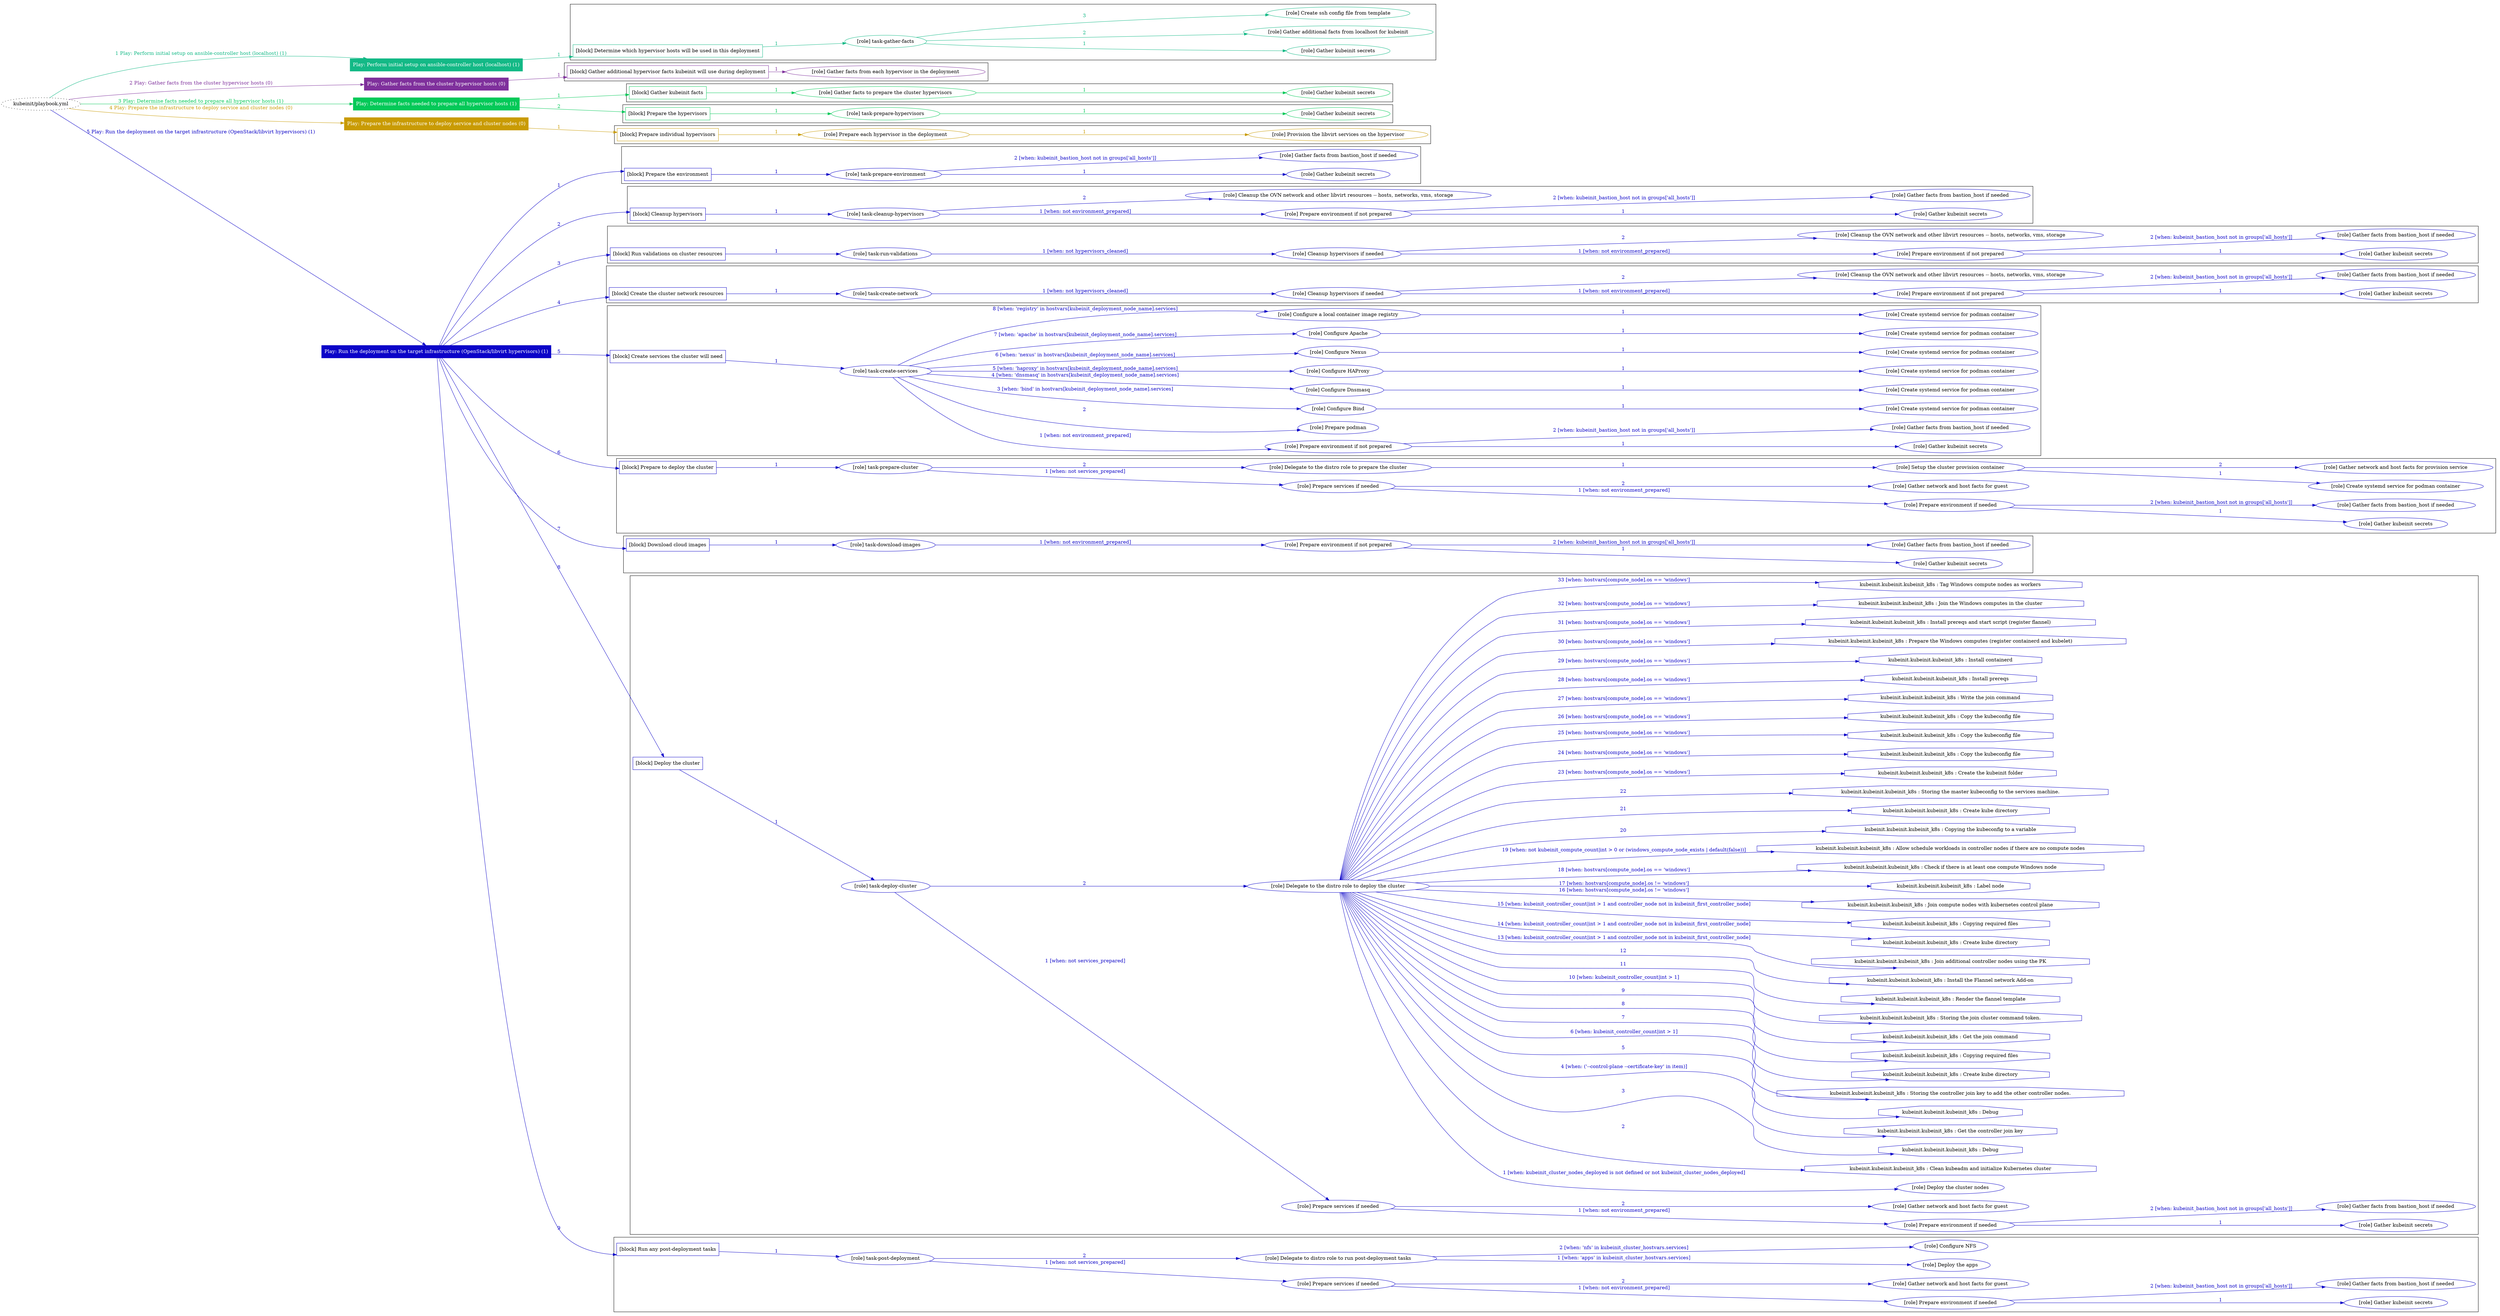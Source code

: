 digraph {
	graph [concentrate=true ordering=in rankdir=LR ratio=fill]
	edge [esep=5 sep=10]
	"kubeinit/playbook.yml" [URL="/home/runner/work/kubeinit/kubeinit/kubeinit/playbook.yml" id=playbook_17e1b5ca style=dotted]
	"kubeinit/playbook.yml" -> play_5b5556c3 [label="1 Play: Perform initial setup on ansible-controller host (localhost) (1)" color="#13b986" fontcolor="#13b986" id=edge_play_5b5556c3 labeltooltip="1 Play: Perform initial setup on ansible-controller host (localhost) (1)" tooltip="1 Play: Perform initial setup on ansible-controller host (localhost) (1)"]
	subgraph "Play: Perform initial setup on ansible-controller host (localhost) (1)" {
		play_5b5556c3 [label="Play: Perform initial setup on ansible-controller host (localhost) (1)" URL="/home/runner/work/kubeinit/kubeinit/kubeinit/playbook.yml" color="#13b986" fontcolor="#ffffff" id=play_5b5556c3 shape=box style=filled tooltip=localhost]
		play_5b5556c3 -> block_aba844e8 [label=1 color="#13b986" fontcolor="#13b986" id=edge_block_aba844e8 labeltooltip=1 tooltip=1]
		subgraph cluster_block_aba844e8 {
			block_aba844e8 [label="[block] Determine which hypervisor hosts will be used in this deployment" URL="/home/runner/work/kubeinit/kubeinit/kubeinit/playbook.yml" color="#13b986" id=block_aba844e8 labeltooltip="Determine which hypervisor hosts will be used in this deployment" shape=box tooltip="Determine which hypervisor hosts will be used in this deployment"]
			block_aba844e8 -> role_8191799c [label="1 " color="#13b986" fontcolor="#13b986" id=edge_role_8191799c labeltooltip="1 " tooltip="1 "]
			subgraph "task-gather-facts" {
				role_8191799c [label="[role] task-gather-facts" URL="/home/runner/work/kubeinit/kubeinit/kubeinit/playbook.yml" color="#13b986" id=role_8191799c tooltip="task-gather-facts"]
				role_8191799c -> role_3df6318b [label="1 " color="#13b986" fontcolor="#13b986" id=edge_role_3df6318b labeltooltip="1 " tooltip="1 "]
				subgraph "Gather kubeinit secrets" {
					role_3df6318b [label="[role] Gather kubeinit secrets" URL="/home/runner/.ansible/collections/ansible_collections/kubeinit/kubeinit/roles/kubeinit_prepare/tasks/build_hypervisors_group.yml" color="#13b986" id=role_3df6318b tooltip="Gather kubeinit secrets"]
				}
				role_8191799c -> role_9f62b2bb [label="2 " color="#13b986" fontcolor="#13b986" id=edge_role_9f62b2bb labeltooltip="2 " tooltip="2 "]
				subgraph "Gather additional facts from localhost for kubeinit" {
					role_9f62b2bb [label="[role] Gather additional facts from localhost for kubeinit" URL="/home/runner/.ansible/collections/ansible_collections/kubeinit/kubeinit/roles/kubeinit_prepare/tasks/build_hypervisors_group.yml" color="#13b986" id=role_9f62b2bb tooltip="Gather additional facts from localhost for kubeinit"]
				}
				role_8191799c -> role_d05ba286 [label="3 " color="#13b986" fontcolor="#13b986" id=edge_role_d05ba286 labeltooltip="3 " tooltip="3 "]
				subgraph "Create ssh config file from template" {
					role_d05ba286 [label="[role] Create ssh config file from template" URL="/home/runner/.ansible/collections/ansible_collections/kubeinit/kubeinit/roles/kubeinit_prepare/tasks/build_hypervisors_group.yml" color="#13b986" id=role_d05ba286 tooltip="Create ssh config file from template"]
				}
			}
		}
	}
	"kubeinit/playbook.yml" -> play_e723477d [label="2 Play: Gather facts from the cluster hypervisor hosts (0)" color="#7f309c" fontcolor="#7f309c" id=edge_play_e723477d labeltooltip="2 Play: Gather facts from the cluster hypervisor hosts (0)" tooltip="2 Play: Gather facts from the cluster hypervisor hosts (0)"]
	subgraph "Play: Gather facts from the cluster hypervisor hosts (0)" {
		play_e723477d [label="Play: Gather facts from the cluster hypervisor hosts (0)" URL="/home/runner/work/kubeinit/kubeinit/kubeinit/playbook.yml" color="#7f309c" fontcolor="#ffffff" id=play_e723477d shape=box style=filled tooltip="Play: Gather facts from the cluster hypervisor hosts (0)"]
		play_e723477d -> block_8040150f [label=1 color="#7f309c" fontcolor="#7f309c" id=edge_block_8040150f labeltooltip=1 tooltip=1]
		subgraph cluster_block_8040150f {
			block_8040150f [label="[block] Gather additional hypervisor facts kubeinit will use during deployment" URL="/home/runner/work/kubeinit/kubeinit/kubeinit/playbook.yml" color="#7f309c" id=block_8040150f labeltooltip="Gather additional hypervisor facts kubeinit will use during deployment" shape=box tooltip="Gather additional hypervisor facts kubeinit will use during deployment"]
			block_8040150f -> role_9c1e4455 [label="1 " color="#7f309c" fontcolor="#7f309c" id=edge_role_9c1e4455 labeltooltip="1 " tooltip="1 "]
			subgraph "Gather facts from each hypervisor in the deployment" {
				role_9c1e4455 [label="[role] Gather facts from each hypervisor in the deployment" URL="/home/runner/work/kubeinit/kubeinit/kubeinit/playbook.yml" color="#7f309c" id=role_9c1e4455 tooltip="Gather facts from each hypervisor in the deployment"]
			}
		}
	}
	"kubeinit/playbook.yml" -> play_b1c5557f [label="3 Play: Determine facts needed to prepare all hypervisor hosts (1)" color="#03c958" fontcolor="#03c958" id=edge_play_b1c5557f labeltooltip="3 Play: Determine facts needed to prepare all hypervisor hosts (1)" tooltip="3 Play: Determine facts needed to prepare all hypervisor hosts (1)"]
	subgraph "Play: Determine facts needed to prepare all hypervisor hosts (1)" {
		play_b1c5557f [label="Play: Determine facts needed to prepare all hypervisor hosts (1)" URL="/home/runner/work/kubeinit/kubeinit/kubeinit/playbook.yml" color="#03c958" fontcolor="#ffffff" id=play_b1c5557f shape=box style=filled tooltip=localhost]
		play_b1c5557f -> block_60ab97a3 [label=1 color="#03c958" fontcolor="#03c958" id=edge_block_60ab97a3 labeltooltip=1 tooltip=1]
		subgraph cluster_block_60ab97a3 {
			block_60ab97a3 [label="[block] Gather kubeinit facts" URL="/home/runner/work/kubeinit/kubeinit/kubeinit/playbook.yml" color="#03c958" id=block_60ab97a3 labeltooltip="Gather kubeinit facts" shape=box tooltip="Gather kubeinit facts"]
			block_60ab97a3 -> role_b233a942 [label="1 " color="#03c958" fontcolor="#03c958" id=edge_role_b233a942 labeltooltip="1 " tooltip="1 "]
			subgraph "Gather facts to prepare the cluster hypervisors" {
				role_b233a942 [label="[role] Gather facts to prepare the cluster hypervisors" URL="/home/runner/work/kubeinit/kubeinit/kubeinit/playbook.yml" color="#03c958" id=role_b233a942 tooltip="Gather facts to prepare the cluster hypervisors"]
				role_b233a942 -> role_7f2c60b4 [label="1 " color="#03c958" fontcolor="#03c958" id=edge_role_7f2c60b4 labeltooltip="1 " tooltip="1 "]
				subgraph "Gather kubeinit secrets" {
					role_7f2c60b4 [label="[role] Gather kubeinit secrets" URL="/home/runner/.ansible/collections/ansible_collections/kubeinit/kubeinit/roles/kubeinit_prepare/tasks/gather_kubeinit_facts.yml" color="#03c958" id=role_7f2c60b4 tooltip="Gather kubeinit secrets"]
				}
			}
		}
		play_b1c5557f -> block_4d58f732 [label=2 color="#03c958" fontcolor="#03c958" id=edge_block_4d58f732 labeltooltip=2 tooltip=2]
		subgraph cluster_block_4d58f732 {
			block_4d58f732 [label="[block] Prepare the hypervisors" URL="/home/runner/work/kubeinit/kubeinit/kubeinit/playbook.yml" color="#03c958" id=block_4d58f732 labeltooltip="Prepare the hypervisors" shape=box tooltip="Prepare the hypervisors"]
			block_4d58f732 -> role_a57568af [label="1 " color="#03c958" fontcolor="#03c958" id=edge_role_a57568af labeltooltip="1 " tooltip="1 "]
			subgraph "task-prepare-hypervisors" {
				role_a57568af [label="[role] task-prepare-hypervisors" URL="/home/runner/work/kubeinit/kubeinit/kubeinit/playbook.yml" color="#03c958" id=role_a57568af tooltip="task-prepare-hypervisors"]
				role_a57568af -> role_5305279b [label="1 " color="#03c958" fontcolor="#03c958" id=edge_role_5305279b labeltooltip="1 " tooltip="1 "]
				subgraph "Gather kubeinit secrets" {
					role_5305279b [label="[role] Gather kubeinit secrets" URL="/home/runner/.ansible/collections/ansible_collections/kubeinit/kubeinit/roles/kubeinit_prepare/tasks/gather_kubeinit_facts.yml" color="#03c958" id=role_5305279b tooltip="Gather kubeinit secrets"]
				}
			}
		}
	}
	"kubeinit/playbook.yml" -> play_8f266aa2 [label="4 Play: Prepare the infrastructure to deploy service and cluster nodes (0)" color="#c99b03" fontcolor="#c99b03" id=edge_play_8f266aa2 labeltooltip="4 Play: Prepare the infrastructure to deploy service and cluster nodes (0)" tooltip="4 Play: Prepare the infrastructure to deploy service and cluster nodes (0)"]
	subgraph "Play: Prepare the infrastructure to deploy service and cluster nodes (0)" {
		play_8f266aa2 [label="Play: Prepare the infrastructure to deploy service and cluster nodes (0)" URL="/home/runner/work/kubeinit/kubeinit/kubeinit/playbook.yml" color="#c99b03" fontcolor="#ffffff" id=play_8f266aa2 shape=box style=filled tooltip="Play: Prepare the infrastructure to deploy service and cluster nodes (0)"]
		play_8f266aa2 -> block_f88f0db3 [label=1 color="#c99b03" fontcolor="#c99b03" id=edge_block_f88f0db3 labeltooltip=1 tooltip=1]
		subgraph cluster_block_f88f0db3 {
			block_f88f0db3 [label="[block] Prepare individual hypervisors" URL="/home/runner/work/kubeinit/kubeinit/kubeinit/playbook.yml" color="#c99b03" id=block_f88f0db3 labeltooltip="Prepare individual hypervisors" shape=box tooltip="Prepare individual hypervisors"]
			block_f88f0db3 -> role_43b67f89 [label="1 " color="#c99b03" fontcolor="#c99b03" id=edge_role_43b67f89 labeltooltip="1 " tooltip="1 "]
			subgraph "Prepare each hypervisor in the deployment" {
				role_43b67f89 [label="[role] Prepare each hypervisor in the deployment" URL="/home/runner/work/kubeinit/kubeinit/kubeinit/playbook.yml" color="#c99b03" id=role_43b67f89 tooltip="Prepare each hypervisor in the deployment"]
				role_43b67f89 -> role_923a4e01 [label="1 " color="#c99b03" fontcolor="#c99b03" id=edge_role_923a4e01 labeltooltip="1 " tooltip="1 "]
				subgraph "Provision the libvirt services on the hypervisor" {
					role_923a4e01 [label="[role] Provision the libvirt services on the hypervisor" URL="/home/runner/.ansible/collections/ansible_collections/kubeinit/kubeinit/roles/kubeinit_prepare/tasks/prepare_hypervisor.yml" color="#c99b03" id=role_923a4e01 tooltip="Provision the libvirt services on the hypervisor"]
				}
			}
		}
	}
	"kubeinit/playbook.yml" -> play_e66ce39e [label="5 Play: Run the deployment on the target infrastructure (OpenStack/libvirt hypervisors) (1)" color="#0c04c8" fontcolor="#0c04c8" id=edge_play_e66ce39e labeltooltip="5 Play: Run the deployment on the target infrastructure (OpenStack/libvirt hypervisors) (1)" tooltip="5 Play: Run the deployment on the target infrastructure (OpenStack/libvirt hypervisors) (1)"]
	subgraph "Play: Run the deployment on the target infrastructure (OpenStack/libvirt hypervisors) (1)" {
		play_e66ce39e [label="Play: Run the deployment on the target infrastructure (OpenStack/libvirt hypervisors) (1)" URL="/home/runner/work/kubeinit/kubeinit/kubeinit/playbook.yml" color="#0c04c8" fontcolor="#ffffff" id=play_e66ce39e shape=box style=filled tooltip=localhost]
		play_e66ce39e -> block_486d6a2d [label=1 color="#0c04c8" fontcolor="#0c04c8" id=edge_block_486d6a2d labeltooltip=1 tooltip=1]
		subgraph cluster_block_486d6a2d {
			block_486d6a2d [label="[block] Prepare the environment" URL="/home/runner/work/kubeinit/kubeinit/kubeinit/playbook.yml" color="#0c04c8" id=block_486d6a2d labeltooltip="Prepare the environment" shape=box tooltip="Prepare the environment"]
			block_486d6a2d -> role_495d6f88 [label="1 " color="#0c04c8" fontcolor="#0c04c8" id=edge_role_495d6f88 labeltooltip="1 " tooltip="1 "]
			subgraph "task-prepare-environment" {
				role_495d6f88 [label="[role] task-prepare-environment" URL="/home/runner/work/kubeinit/kubeinit/kubeinit/playbook.yml" color="#0c04c8" id=role_495d6f88 tooltip="task-prepare-environment"]
				role_495d6f88 -> role_e78ea7ef [label="1 " color="#0c04c8" fontcolor="#0c04c8" id=edge_role_e78ea7ef labeltooltip="1 " tooltip="1 "]
				subgraph "Gather kubeinit secrets" {
					role_e78ea7ef [label="[role] Gather kubeinit secrets" URL="/home/runner/.ansible/collections/ansible_collections/kubeinit/kubeinit/roles/kubeinit_prepare/tasks/gather_kubeinit_facts.yml" color="#0c04c8" id=role_e78ea7ef tooltip="Gather kubeinit secrets"]
				}
				role_495d6f88 -> role_80bb74c2 [label="2 [when: kubeinit_bastion_host not in groups['all_hosts']]" color="#0c04c8" fontcolor="#0c04c8" id=edge_role_80bb74c2 labeltooltip="2 [when: kubeinit_bastion_host not in groups['all_hosts']]" tooltip="2 [when: kubeinit_bastion_host not in groups['all_hosts']]"]
				subgraph "Gather facts from bastion_host if needed" {
					role_80bb74c2 [label="[role] Gather facts from bastion_host if needed" URL="/home/runner/.ansible/collections/ansible_collections/kubeinit/kubeinit/roles/kubeinit_prepare/tasks/main.yml" color="#0c04c8" id=role_80bb74c2 tooltip="Gather facts from bastion_host if needed"]
				}
			}
		}
		play_e66ce39e -> block_3d0f78ed [label=2 color="#0c04c8" fontcolor="#0c04c8" id=edge_block_3d0f78ed labeltooltip=2 tooltip=2]
		subgraph cluster_block_3d0f78ed {
			block_3d0f78ed [label="[block] Cleanup hypervisors" URL="/home/runner/work/kubeinit/kubeinit/kubeinit/playbook.yml" color="#0c04c8" id=block_3d0f78ed labeltooltip="Cleanup hypervisors" shape=box tooltip="Cleanup hypervisors"]
			block_3d0f78ed -> role_d106656d [label="1 " color="#0c04c8" fontcolor="#0c04c8" id=edge_role_d106656d labeltooltip="1 " tooltip="1 "]
			subgraph "task-cleanup-hypervisors" {
				role_d106656d [label="[role] task-cleanup-hypervisors" URL="/home/runner/work/kubeinit/kubeinit/kubeinit/playbook.yml" color="#0c04c8" id=role_d106656d tooltip="task-cleanup-hypervisors"]
				role_d106656d -> role_78a55ddb [label="1 [when: not environment_prepared]" color="#0c04c8" fontcolor="#0c04c8" id=edge_role_78a55ddb labeltooltip="1 [when: not environment_prepared]" tooltip="1 [when: not environment_prepared]"]
				subgraph "Prepare environment if not prepared" {
					role_78a55ddb [label="[role] Prepare environment if not prepared" URL="/home/runner/.ansible/collections/ansible_collections/kubeinit/kubeinit/roles/kubeinit_libvirt/tasks/cleanup_hypervisors.yml" color="#0c04c8" id=role_78a55ddb tooltip="Prepare environment if not prepared"]
					role_78a55ddb -> role_73dff791 [label="1 " color="#0c04c8" fontcolor="#0c04c8" id=edge_role_73dff791 labeltooltip="1 " tooltip="1 "]
					subgraph "Gather kubeinit secrets" {
						role_73dff791 [label="[role] Gather kubeinit secrets" URL="/home/runner/.ansible/collections/ansible_collections/kubeinit/kubeinit/roles/kubeinit_prepare/tasks/gather_kubeinit_facts.yml" color="#0c04c8" id=role_73dff791 tooltip="Gather kubeinit secrets"]
					}
					role_78a55ddb -> role_6eba22b3 [label="2 [when: kubeinit_bastion_host not in groups['all_hosts']]" color="#0c04c8" fontcolor="#0c04c8" id=edge_role_6eba22b3 labeltooltip="2 [when: kubeinit_bastion_host not in groups['all_hosts']]" tooltip="2 [when: kubeinit_bastion_host not in groups['all_hosts']]"]
					subgraph "Gather facts from bastion_host if needed" {
						role_6eba22b3 [label="[role] Gather facts from bastion_host if needed" URL="/home/runner/.ansible/collections/ansible_collections/kubeinit/kubeinit/roles/kubeinit_prepare/tasks/main.yml" color="#0c04c8" id=role_6eba22b3 tooltip="Gather facts from bastion_host if needed"]
					}
				}
				role_d106656d -> role_51033fd9 [label="2 " color="#0c04c8" fontcolor="#0c04c8" id=edge_role_51033fd9 labeltooltip="2 " tooltip="2 "]
				subgraph "Cleanup the OVN network and other libvirt resources -- hosts, networks, vms, storage" {
					role_51033fd9 [label="[role] Cleanup the OVN network and other libvirt resources -- hosts, networks, vms, storage" URL="/home/runner/.ansible/collections/ansible_collections/kubeinit/kubeinit/roles/kubeinit_libvirt/tasks/cleanup_hypervisors.yml" color="#0c04c8" id=role_51033fd9 tooltip="Cleanup the OVN network and other libvirt resources -- hosts, networks, vms, storage"]
				}
			}
		}
		play_e66ce39e -> block_788e0d8f [label=3 color="#0c04c8" fontcolor="#0c04c8" id=edge_block_788e0d8f labeltooltip=3 tooltip=3]
		subgraph cluster_block_788e0d8f {
			block_788e0d8f [label="[block] Run validations on cluster resources" URL="/home/runner/work/kubeinit/kubeinit/kubeinit/playbook.yml" color="#0c04c8" id=block_788e0d8f labeltooltip="Run validations on cluster resources" shape=box tooltip="Run validations on cluster resources"]
			block_788e0d8f -> role_04d8b4e4 [label="1 " color="#0c04c8" fontcolor="#0c04c8" id=edge_role_04d8b4e4 labeltooltip="1 " tooltip="1 "]
			subgraph "task-run-validations" {
				role_04d8b4e4 [label="[role] task-run-validations" URL="/home/runner/work/kubeinit/kubeinit/kubeinit/playbook.yml" color="#0c04c8" id=role_04d8b4e4 tooltip="task-run-validations"]
				role_04d8b4e4 -> role_5b2e6d43 [label="1 [when: not hypervisors_cleaned]" color="#0c04c8" fontcolor="#0c04c8" id=edge_role_5b2e6d43 labeltooltip="1 [when: not hypervisors_cleaned]" tooltip="1 [when: not hypervisors_cleaned]"]
				subgraph "Cleanup hypervisors if needed" {
					role_5b2e6d43 [label="[role] Cleanup hypervisors if needed" URL="/home/runner/.ansible/collections/ansible_collections/kubeinit/kubeinit/roles/kubeinit_validations/tasks/main.yml" color="#0c04c8" id=role_5b2e6d43 tooltip="Cleanup hypervisors if needed"]
					role_5b2e6d43 -> role_8ab3c37c [label="1 [when: not environment_prepared]" color="#0c04c8" fontcolor="#0c04c8" id=edge_role_8ab3c37c labeltooltip="1 [when: not environment_prepared]" tooltip="1 [when: not environment_prepared]"]
					subgraph "Prepare environment if not prepared" {
						role_8ab3c37c [label="[role] Prepare environment if not prepared" URL="/home/runner/.ansible/collections/ansible_collections/kubeinit/kubeinit/roles/kubeinit_libvirt/tasks/cleanup_hypervisors.yml" color="#0c04c8" id=role_8ab3c37c tooltip="Prepare environment if not prepared"]
						role_8ab3c37c -> role_0aa556c4 [label="1 " color="#0c04c8" fontcolor="#0c04c8" id=edge_role_0aa556c4 labeltooltip="1 " tooltip="1 "]
						subgraph "Gather kubeinit secrets" {
							role_0aa556c4 [label="[role] Gather kubeinit secrets" URL="/home/runner/.ansible/collections/ansible_collections/kubeinit/kubeinit/roles/kubeinit_prepare/tasks/gather_kubeinit_facts.yml" color="#0c04c8" id=role_0aa556c4 tooltip="Gather kubeinit secrets"]
						}
						role_8ab3c37c -> role_5dc435ff [label="2 [when: kubeinit_bastion_host not in groups['all_hosts']]" color="#0c04c8" fontcolor="#0c04c8" id=edge_role_5dc435ff labeltooltip="2 [when: kubeinit_bastion_host not in groups['all_hosts']]" tooltip="2 [when: kubeinit_bastion_host not in groups['all_hosts']]"]
						subgraph "Gather facts from bastion_host if needed" {
							role_5dc435ff [label="[role] Gather facts from bastion_host if needed" URL="/home/runner/.ansible/collections/ansible_collections/kubeinit/kubeinit/roles/kubeinit_prepare/tasks/main.yml" color="#0c04c8" id=role_5dc435ff tooltip="Gather facts from bastion_host if needed"]
						}
					}
					role_5b2e6d43 -> role_157afa10 [label="2 " color="#0c04c8" fontcolor="#0c04c8" id=edge_role_157afa10 labeltooltip="2 " tooltip="2 "]
					subgraph "Cleanup the OVN network and other libvirt resources -- hosts, networks, vms, storage" {
						role_157afa10 [label="[role] Cleanup the OVN network and other libvirt resources -- hosts, networks, vms, storage" URL="/home/runner/.ansible/collections/ansible_collections/kubeinit/kubeinit/roles/kubeinit_libvirt/tasks/cleanup_hypervisors.yml" color="#0c04c8" id=role_157afa10 tooltip="Cleanup the OVN network and other libvirt resources -- hosts, networks, vms, storage"]
					}
				}
			}
		}
		play_e66ce39e -> block_ba296736 [label=4 color="#0c04c8" fontcolor="#0c04c8" id=edge_block_ba296736 labeltooltip=4 tooltip=4]
		subgraph cluster_block_ba296736 {
			block_ba296736 [label="[block] Create the cluster network resources" URL="/home/runner/work/kubeinit/kubeinit/kubeinit/playbook.yml" color="#0c04c8" id=block_ba296736 labeltooltip="Create the cluster network resources" shape=box tooltip="Create the cluster network resources"]
			block_ba296736 -> role_1a669d42 [label="1 " color="#0c04c8" fontcolor="#0c04c8" id=edge_role_1a669d42 labeltooltip="1 " tooltip="1 "]
			subgraph "task-create-network" {
				role_1a669d42 [label="[role] task-create-network" URL="/home/runner/work/kubeinit/kubeinit/kubeinit/playbook.yml" color="#0c04c8" id=role_1a669d42 tooltip="task-create-network"]
				role_1a669d42 -> role_43c13489 [label="1 [when: not hypervisors_cleaned]" color="#0c04c8" fontcolor="#0c04c8" id=edge_role_43c13489 labeltooltip="1 [when: not hypervisors_cleaned]" tooltip="1 [when: not hypervisors_cleaned]"]
				subgraph "Cleanup hypervisors if needed" {
					role_43c13489 [label="[role] Cleanup hypervisors if needed" URL="/home/runner/.ansible/collections/ansible_collections/kubeinit/kubeinit/roles/kubeinit_libvirt/tasks/create_network.yml" color="#0c04c8" id=role_43c13489 tooltip="Cleanup hypervisors if needed"]
					role_43c13489 -> role_9df29cd1 [label="1 [when: not environment_prepared]" color="#0c04c8" fontcolor="#0c04c8" id=edge_role_9df29cd1 labeltooltip="1 [when: not environment_prepared]" tooltip="1 [when: not environment_prepared]"]
					subgraph "Prepare environment if not prepared" {
						role_9df29cd1 [label="[role] Prepare environment if not prepared" URL="/home/runner/.ansible/collections/ansible_collections/kubeinit/kubeinit/roles/kubeinit_libvirt/tasks/cleanup_hypervisors.yml" color="#0c04c8" id=role_9df29cd1 tooltip="Prepare environment if not prepared"]
						role_9df29cd1 -> role_fefc4651 [label="1 " color="#0c04c8" fontcolor="#0c04c8" id=edge_role_fefc4651 labeltooltip="1 " tooltip="1 "]
						subgraph "Gather kubeinit secrets" {
							role_fefc4651 [label="[role] Gather kubeinit secrets" URL="/home/runner/.ansible/collections/ansible_collections/kubeinit/kubeinit/roles/kubeinit_prepare/tasks/gather_kubeinit_facts.yml" color="#0c04c8" id=role_fefc4651 tooltip="Gather kubeinit secrets"]
						}
						role_9df29cd1 -> role_b7f09d55 [label="2 [when: kubeinit_bastion_host not in groups['all_hosts']]" color="#0c04c8" fontcolor="#0c04c8" id=edge_role_b7f09d55 labeltooltip="2 [when: kubeinit_bastion_host not in groups['all_hosts']]" tooltip="2 [when: kubeinit_bastion_host not in groups['all_hosts']]"]
						subgraph "Gather facts from bastion_host if needed" {
							role_b7f09d55 [label="[role] Gather facts from bastion_host if needed" URL="/home/runner/.ansible/collections/ansible_collections/kubeinit/kubeinit/roles/kubeinit_prepare/tasks/main.yml" color="#0c04c8" id=role_b7f09d55 tooltip="Gather facts from bastion_host if needed"]
						}
					}
					role_43c13489 -> role_62c00d76 [label="2 " color="#0c04c8" fontcolor="#0c04c8" id=edge_role_62c00d76 labeltooltip="2 " tooltip="2 "]
					subgraph "Cleanup the OVN network and other libvirt resources -- hosts, networks, vms, storage" {
						role_62c00d76 [label="[role] Cleanup the OVN network and other libvirt resources -- hosts, networks, vms, storage" URL="/home/runner/.ansible/collections/ansible_collections/kubeinit/kubeinit/roles/kubeinit_libvirt/tasks/cleanup_hypervisors.yml" color="#0c04c8" id=role_62c00d76 tooltip="Cleanup the OVN network and other libvirt resources -- hosts, networks, vms, storage"]
					}
				}
			}
		}
		play_e66ce39e -> block_1bfe3f86 [label=5 color="#0c04c8" fontcolor="#0c04c8" id=edge_block_1bfe3f86 labeltooltip=5 tooltip=5]
		subgraph cluster_block_1bfe3f86 {
			block_1bfe3f86 [label="[block] Create services the cluster will need" URL="/home/runner/work/kubeinit/kubeinit/kubeinit/playbook.yml" color="#0c04c8" id=block_1bfe3f86 labeltooltip="Create services the cluster will need" shape=box tooltip="Create services the cluster will need"]
			block_1bfe3f86 -> role_e635a3d3 [label="1 " color="#0c04c8" fontcolor="#0c04c8" id=edge_role_e635a3d3 labeltooltip="1 " tooltip="1 "]
			subgraph "task-create-services" {
				role_e635a3d3 [label="[role] task-create-services" URL="/home/runner/work/kubeinit/kubeinit/kubeinit/playbook.yml" color="#0c04c8" id=role_e635a3d3 tooltip="task-create-services"]
				role_e635a3d3 -> role_ebb580dc [label="1 [when: not environment_prepared]" color="#0c04c8" fontcolor="#0c04c8" id=edge_role_ebb580dc labeltooltip="1 [when: not environment_prepared]" tooltip="1 [when: not environment_prepared]"]
				subgraph "Prepare environment if not prepared" {
					role_ebb580dc [label="[role] Prepare environment if not prepared" URL="/home/runner/.ansible/collections/ansible_collections/kubeinit/kubeinit/roles/kubeinit_services/tasks/main.yml" color="#0c04c8" id=role_ebb580dc tooltip="Prepare environment if not prepared"]
					role_ebb580dc -> role_11192105 [label="1 " color="#0c04c8" fontcolor="#0c04c8" id=edge_role_11192105 labeltooltip="1 " tooltip="1 "]
					subgraph "Gather kubeinit secrets" {
						role_11192105 [label="[role] Gather kubeinit secrets" URL="/home/runner/.ansible/collections/ansible_collections/kubeinit/kubeinit/roles/kubeinit_prepare/tasks/gather_kubeinit_facts.yml" color="#0c04c8" id=role_11192105 tooltip="Gather kubeinit secrets"]
					}
					role_ebb580dc -> role_0a5b745d [label="2 [when: kubeinit_bastion_host not in groups['all_hosts']]" color="#0c04c8" fontcolor="#0c04c8" id=edge_role_0a5b745d labeltooltip="2 [when: kubeinit_bastion_host not in groups['all_hosts']]" tooltip="2 [when: kubeinit_bastion_host not in groups['all_hosts']]"]
					subgraph "Gather facts from bastion_host if needed" {
						role_0a5b745d [label="[role] Gather facts from bastion_host if needed" URL="/home/runner/.ansible/collections/ansible_collections/kubeinit/kubeinit/roles/kubeinit_prepare/tasks/main.yml" color="#0c04c8" id=role_0a5b745d tooltip="Gather facts from bastion_host if needed"]
					}
				}
				role_e635a3d3 -> role_5cea40d6 [label="2 " color="#0c04c8" fontcolor="#0c04c8" id=edge_role_5cea40d6 labeltooltip="2 " tooltip="2 "]
				subgraph "Prepare podman" {
					role_5cea40d6 [label="[role] Prepare podman" URL="/home/runner/.ansible/collections/ansible_collections/kubeinit/kubeinit/roles/kubeinit_services/tasks/00_create_service_pod.yml" color="#0c04c8" id=role_5cea40d6 tooltip="Prepare podman"]
				}
				role_e635a3d3 -> role_400a0425 [label="3 [when: 'bind' in hostvars[kubeinit_deployment_node_name].services]" color="#0c04c8" fontcolor="#0c04c8" id=edge_role_400a0425 labeltooltip="3 [when: 'bind' in hostvars[kubeinit_deployment_node_name].services]" tooltip="3 [when: 'bind' in hostvars[kubeinit_deployment_node_name].services]"]
				subgraph "Configure Bind" {
					role_400a0425 [label="[role] Configure Bind" URL="/home/runner/.ansible/collections/ansible_collections/kubeinit/kubeinit/roles/kubeinit_services/tasks/start_services_containers.yml" color="#0c04c8" id=role_400a0425 tooltip="Configure Bind"]
					role_400a0425 -> role_797f0c18 [label="1 " color="#0c04c8" fontcolor="#0c04c8" id=edge_role_797f0c18 labeltooltip="1 " tooltip="1 "]
					subgraph "Create systemd service for podman container" {
						role_797f0c18 [label="[role] Create systemd service for podman container" URL="/home/runner/.ansible/collections/ansible_collections/kubeinit/kubeinit/roles/kubeinit_bind/tasks/main.yml" color="#0c04c8" id=role_797f0c18 tooltip="Create systemd service for podman container"]
					}
				}
				role_e635a3d3 -> role_42c6b2ef [label="4 [when: 'dnsmasq' in hostvars[kubeinit_deployment_node_name].services]" color="#0c04c8" fontcolor="#0c04c8" id=edge_role_42c6b2ef labeltooltip="4 [when: 'dnsmasq' in hostvars[kubeinit_deployment_node_name].services]" tooltip="4 [when: 'dnsmasq' in hostvars[kubeinit_deployment_node_name].services]"]
				subgraph "Configure Dnsmasq" {
					role_42c6b2ef [label="[role] Configure Dnsmasq" URL="/home/runner/.ansible/collections/ansible_collections/kubeinit/kubeinit/roles/kubeinit_services/tasks/start_services_containers.yml" color="#0c04c8" id=role_42c6b2ef tooltip="Configure Dnsmasq"]
					role_42c6b2ef -> role_740f6268 [label="1 " color="#0c04c8" fontcolor="#0c04c8" id=edge_role_740f6268 labeltooltip="1 " tooltip="1 "]
					subgraph "Create systemd service for podman container" {
						role_740f6268 [label="[role] Create systemd service for podman container" URL="/home/runner/.ansible/collections/ansible_collections/kubeinit/kubeinit/roles/kubeinit_dnsmasq/tasks/main.yml" color="#0c04c8" id=role_740f6268 tooltip="Create systemd service for podman container"]
					}
				}
				role_e635a3d3 -> role_b27be3f1 [label="5 [when: 'haproxy' in hostvars[kubeinit_deployment_node_name].services]" color="#0c04c8" fontcolor="#0c04c8" id=edge_role_b27be3f1 labeltooltip="5 [when: 'haproxy' in hostvars[kubeinit_deployment_node_name].services]" tooltip="5 [when: 'haproxy' in hostvars[kubeinit_deployment_node_name].services]"]
				subgraph "Configure HAProxy" {
					role_b27be3f1 [label="[role] Configure HAProxy" URL="/home/runner/.ansible/collections/ansible_collections/kubeinit/kubeinit/roles/kubeinit_services/tasks/start_services_containers.yml" color="#0c04c8" id=role_b27be3f1 tooltip="Configure HAProxy"]
					role_b27be3f1 -> role_bab1cb5d [label="1 " color="#0c04c8" fontcolor="#0c04c8" id=edge_role_bab1cb5d labeltooltip="1 " tooltip="1 "]
					subgraph "Create systemd service for podman container" {
						role_bab1cb5d [label="[role] Create systemd service for podman container" URL="/home/runner/.ansible/collections/ansible_collections/kubeinit/kubeinit/roles/kubeinit_haproxy/tasks/main.yml" color="#0c04c8" id=role_bab1cb5d tooltip="Create systemd service for podman container"]
					}
				}
				role_e635a3d3 -> role_5e40f75a [label="6 [when: 'nexus' in hostvars[kubeinit_deployment_node_name].services]" color="#0c04c8" fontcolor="#0c04c8" id=edge_role_5e40f75a labeltooltip="6 [when: 'nexus' in hostvars[kubeinit_deployment_node_name].services]" tooltip="6 [when: 'nexus' in hostvars[kubeinit_deployment_node_name].services]"]
				subgraph "Configure Nexus" {
					role_5e40f75a [label="[role] Configure Nexus" URL="/home/runner/.ansible/collections/ansible_collections/kubeinit/kubeinit/roles/kubeinit_services/tasks/start_services_containers.yml" color="#0c04c8" id=role_5e40f75a tooltip="Configure Nexus"]
					role_5e40f75a -> role_33a7d38c [label="1 " color="#0c04c8" fontcolor="#0c04c8" id=edge_role_33a7d38c labeltooltip="1 " tooltip="1 "]
					subgraph "Create systemd service for podman container" {
						role_33a7d38c [label="[role] Create systemd service for podman container" URL="/home/runner/.ansible/collections/ansible_collections/kubeinit/kubeinit/roles/kubeinit_nexus/tasks/main.yml" color="#0c04c8" id=role_33a7d38c tooltip="Create systemd service for podman container"]
					}
				}
				role_e635a3d3 -> role_a37e4836 [label="7 [when: 'apache' in hostvars[kubeinit_deployment_node_name].services]" color="#0c04c8" fontcolor="#0c04c8" id=edge_role_a37e4836 labeltooltip="7 [when: 'apache' in hostvars[kubeinit_deployment_node_name].services]" tooltip="7 [when: 'apache' in hostvars[kubeinit_deployment_node_name].services]"]
				subgraph "Configure Apache" {
					role_a37e4836 [label="[role] Configure Apache" URL="/home/runner/.ansible/collections/ansible_collections/kubeinit/kubeinit/roles/kubeinit_services/tasks/start_services_containers.yml" color="#0c04c8" id=role_a37e4836 tooltip="Configure Apache"]
					role_a37e4836 -> role_b09e513c [label="1 " color="#0c04c8" fontcolor="#0c04c8" id=edge_role_b09e513c labeltooltip="1 " tooltip="1 "]
					subgraph "Create systemd service for podman container" {
						role_b09e513c [label="[role] Create systemd service for podman container" URL="/home/runner/.ansible/collections/ansible_collections/kubeinit/kubeinit/roles/kubeinit_apache/tasks/main.yml" color="#0c04c8" id=role_b09e513c tooltip="Create systemd service for podman container"]
					}
				}
				role_e635a3d3 -> role_3ed3ff92 [label="8 [when: 'registry' in hostvars[kubeinit_deployment_node_name].services]" color="#0c04c8" fontcolor="#0c04c8" id=edge_role_3ed3ff92 labeltooltip="8 [when: 'registry' in hostvars[kubeinit_deployment_node_name].services]" tooltip="8 [when: 'registry' in hostvars[kubeinit_deployment_node_name].services]"]
				subgraph "Configure a local container image registry" {
					role_3ed3ff92 [label="[role] Configure a local container image registry" URL="/home/runner/.ansible/collections/ansible_collections/kubeinit/kubeinit/roles/kubeinit_services/tasks/start_services_containers.yml" color="#0c04c8" id=role_3ed3ff92 tooltip="Configure a local container image registry"]
					role_3ed3ff92 -> role_8c0b1521 [label="1 " color="#0c04c8" fontcolor="#0c04c8" id=edge_role_8c0b1521 labeltooltip="1 " tooltip="1 "]
					subgraph "Create systemd service for podman container" {
						role_8c0b1521 [label="[role] Create systemd service for podman container" URL="/home/runner/.ansible/collections/ansible_collections/kubeinit/kubeinit/roles/kubeinit_registry/tasks/main.yml" color="#0c04c8" id=role_8c0b1521 tooltip="Create systemd service for podman container"]
					}
				}
			}
		}
		play_e66ce39e -> block_f0bd3d4b [label=6 color="#0c04c8" fontcolor="#0c04c8" id=edge_block_f0bd3d4b labeltooltip=6 tooltip=6]
		subgraph cluster_block_f0bd3d4b {
			block_f0bd3d4b [label="[block] Prepare to deploy the cluster" URL="/home/runner/work/kubeinit/kubeinit/kubeinit/playbook.yml" color="#0c04c8" id=block_f0bd3d4b labeltooltip="Prepare to deploy the cluster" shape=box tooltip="Prepare to deploy the cluster"]
			block_f0bd3d4b -> role_219d8f56 [label="1 " color="#0c04c8" fontcolor="#0c04c8" id=edge_role_219d8f56 labeltooltip="1 " tooltip="1 "]
			subgraph "task-prepare-cluster" {
				role_219d8f56 [label="[role] task-prepare-cluster" URL="/home/runner/work/kubeinit/kubeinit/kubeinit/playbook.yml" color="#0c04c8" id=role_219d8f56 tooltip="task-prepare-cluster"]
				role_219d8f56 -> role_a5468324 [label="1 [when: not services_prepared]" color="#0c04c8" fontcolor="#0c04c8" id=edge_role_a5468324 labeltooltip="1 [when: not services_prepared]" tooltip="1 [when: not services_prepared]"]
				subgraph "Prepare services if needed" {
					role_a5468324 [label="[role] Prepare services if needed" URL="/home/runner/.ansible/collections/ansible_collections/kubeinit/kubeinit/roles/kubeinit_prepare/tasks/prepare_cluster.yml" color="#0c04c8" id=role_a5468324 tooltip="Prepare services if needed"]
					role_a5468324 -> role_69264e4b [label="1 [when: not environment_prepared]" color="#0c04c8" fontcolor="#0c04c8" id=edge_role_69264e4b labeltooltip="1 [when: not environment_prepared]" tooltip="1 [when: not environment_prepared]"]
					subgraph "Prepare environment if needed" {
						role_69264e4b [label="[role] Prepare environment if needed" URL="/home/runner/.ansible/collections/ansible_collections/kubeinit/kubeinit/roles/kubeinit_services/tasks/prepare_services.yml" color="#0c04c8" id=role_69264e4b tooltip="Prepare environment if needed"]
						role_69264e4b -> role_f7d607ba [label="1 " color="#0c04c8" fontcolor="#0c04c8" id=edge_role_f7d607ba labeltooltip="1 " tooltip="1 "]
						subgraph "Gather kubeinit secrets" {
							role_f7d607ba [label="[role] Gather kubeinit secrets" URL="/home/runner/.ansible/collections/ansible_collections/kubeinit/kubeinit/roles/kubeinit_prepare/tasks/gather_kubeinit_facts.yml" color="#0c04c8" id=role_f7d607ba tooltip="Gather kubeinit secrets"]
						}
						role_69264e4b -> role_da75261d [label="2 [when: kubeinit_bastion_host not in groups['all_hosts']]" color="#0c04c8" fontcolor="#0c04c8" id=edge_role_da75261d labeltooltip="2 [when: kubeinit_bastion_host not in groups['all_hosts']]" tooltip="2 [when: kubeinit_bastion_host not in groups['all_hosts']]"]
						subgraph "Gather facts from bastion_host if needed" {
							role_da75261d [label="[role] Gather facts from bastion_host if needed" URL="/home/runner/.ansible/collections/ansible_collections/kubeinit/kubeinit/roles/kubeinit_prepare/tasks/main.yml" color="#0c04c8" id=role_da75261d tooltip="Gather facts from bastion_host if needed"]
						}
					}
					role_a5468324 -> role_4d8312fa [label="2 " color="#0c04c8" fontcolor="#0c04c8" id=edge_role_4d8312fa labeltooltip="2 " tooltip="2 "]
					subgraph "Gather network and host facts for guest" {
						role_4d8312fa [label="[role] Gather network and host facts for guest" URL="/home/runner/.ansible/collections/ansible_collections/kubeinit/kubeinit/roles/kubeinit_services/tasks/prepare_services.yml" color="#0c04c8" id=role_4d8312fa tooltip="Gather network and host facts for guest"]
					}
				}
				role_219d8f56 -> role_1d3617f0 [label="2 " color="#0c04c8" fontcolor="#0c04c8" id=edge_role_1d3617f0 labeltooltip="2 " tooltip="2 "]
				subgraph "Delegate to the distro role to prepare the cluster" {
					role_1d3617f0 [label="[role] Delegate to the distro role to prepare the cluster" URL="/home/runner/.ansible/collections/ansible_collections/kubeinit/kubeinit/roles/kubeinit_prepare/tasks/prepare_cluster.yml" color="#0c04c8" id=role_1d3617f0 tooltip="Delegate to the distro role to prepare the cluster"]
					role_1d3617f0 -> role_2779d1bd [label="1 " color="#0c04c8" fontcolor="#0c04c8" id=edge_role_2779d1bd labeltooltip="1 " tooltip="1 "]
					subgraph "Setup the cluster provision container" {
						role_2779d1bd [label="[role] Setup the cluster provision container" URL="/home/runner/.ansible/collections/ansible_collections/kubeinit/kubeinit/roles/kubeinit_k8s/tasks/prepare_cluster.yml" color="#0c04c8" id=role_2779d1bd tooltip="Setup the cluster provision container"]
						role_2779d1bd -> role_c39fc352 [label="1 " color="#0c04c8" fontcolor="#0c04c8" id=edge_role_c39fc352 labeltooltip="1 " tooltip="1 "]
						subgraph "Create systemd service for podman container" {
							role_c39fc352 [label="[role] Create systemd service for podman container" URL="/home/runner/.ansible/collections/ansible_collections/kubeinit/kubeinit/roles/kubeinit_services/tasks/create_provision_container.yml" color="#0c04c8" id=role_c39fc352 tooltip="Create systemd service for podman container"]
						}
						role_2779d1bd -> role_d929ccc8 [label="2 " color="#0c04c8" fontcolor="#0c04c8" id=edge_role_d929ccc8 labeltooltip="2 " tooltip="2 "]
						subgraph "Gather network and host facts for provision service" {
							role_d929ccc8 [label="[role] Gather network and host facts for provision service" URL="/home/runner/.ansible/collections/ansible_collections/kubeinit/kubeinit/roles/kubeinit_services/tasks/create_provision_container.yml" color="#0c04c8" id=role_d929ccc8 tooltip="Gather network and host facts for provision service"]
						}
					}
				}
			}
		}
		play_e66ce39e -> block_14998bcc [label=7 color="#0c04c8" fontcolor="#0c04c8" id=edge_block_14998bcc labeltooltip=7 tooltip=7]
		subgraph cluster_block_14998bcc {
			block_14998bcc [label="[block] Download cloud images" URL="/home/runner/work/kubeinit/kubeinit/kubeinit/playbook.yml" color="#0c04c8" id=block_14998bcc labeltooltip="Download cloud images" shape=box tooltip="Download cloud images"]
			block_14998bcc -> role_a2638aa3 [label="1 " color="#0c04c8" fontcolor="#0c04c8" id=edge_role_a2638aa3 labeltooltip="1 " tooltip="1 "]
			subgraph "task-download-images" {
				role_a2638aa3 [label="[role] task-download-images" URL="/home/runner/work/kubeinit/kubeinit/kubeinit/playbook.yml" color="#0c04c8" id=role_a2638aa3 tooltip="task-download-images"]
				role_a2638aa3 -> role_6ba31f8a [label="1 [when: not environment_prepared]" color="#0c04c8" fontcolor="#0c04c8" id=edge_role_6ba31f8a labeltooltip="1 [when: not environment_prepared]" tooltip="1 [when: not environment_prepared]"]
				subgraph "Prepare environment if not prepared" {
					role_6ba31f8a [label="[role] Prepare environment if not prepared" URL="/home/runner/.ansible/collections/ansible_collections/kubeinit/kubeinit/roles/kubeinit_libvirt/tasks/download_cloud_images.yml" color="#0c04c8" id=role_6ba31f8a tooltip="Prepare environment if not prepared"]
					role_6ba31f8a -> role_ddbbc695 [label="1 " color="#0c04c8" fontcolor="#0c04c8" id=edge_role_ddbbc695 labeltooltip="1 " tooltip="1 "]
					subgraph "Gather kubeinit secrets" {
						role_ddbbc695 [label="[role] Gather kubeinit secrets" URL="/home/runner/.ansible/collections/ansible_collections/kubeinit/kubeinit/roles/kubeinit_prepare/tasks/gather_kubeinit_facts.yml" color="#0c04c8" id=role_ddbbc695 tooltip="Gather kubeinit secrets"]
					}
					role_6ba31f8a -> role_5a75355b [label="2 [when: kubeinit_bastion_host not in groups['all_hosts']]" color="#0c04c8" fontcolor="#0c04c8" id=edge_role_5a75355b labeltooltip="2 [when: kubeinit_bastion_host not in groups['all_hosts']]" tooltip="2 [when: kubeinit_bastion_host not in groups['all_hosts']]"]
					subgraph "Gather facts from bastion_host if needed" {
						role_5a75355b [label="[role] Gather facts from bastion_host if needed" URL="/home/runner/.ansible/collections/ansible_collections/kubeinit/kubeinit/roles/kubeinit_prepare/tasks/main.yml" color="#0c04c8" id=role_5a75355b tooltip="Gather facts from bastion_host if needed"]
					}
				}
			}
		}
		play_e66ce39e -> block_112598ac [label=8 color="#0c04c8" fontcolor="#0c04c8" id=edge_block_112598ac labeltooltip=8 tooltip=8]
		subgraph cluster_block_112598ac {
			block_112598ac [label="[block] Deploy the cluster" URL="/home/runner/work/kubeinit/kubeinit/kubeinit/playbook.yml" color="#0c04c8" id=block_112598ac labeltooltip="Deploy the cluster" shape=box tooltip="Deploy the cluster"]
			block_112598ac -> role_a5fe82ea [label="1 " color="#0c04c8" fontcolor="#0c04c8" id=edge_role_a5fe82ea labeltooltip="1 " tooltip="1 "]
			subgraph "task-deploy-cluster" {
				role_a5fe82ea [label="[role] task-deploy-cluster" URL="/home/runner/work/kubeinit/kubeinit/kubeinit/playbook.yml" color="#0c04c8" id=role_a5fe82ea tooltip="task-deploy-cluster"]
				role_a5fe82ea -> role_249d7cc9 [label="1 [when: not services_prepared]" color="#0c04c8" fontcolor="#0c04c8" id=edge_role_249d7cc9 labeltooltip="1 [when: not services_prepared]" tooltip="1 [when: not services_prepared]"]
				subgraph "Prepare services if needed" {
					role_249d7cc9 [label="[role] Prepare services if needed" URL="/home/runner/.ansible/collections/ansible_collections/kubeinit/kubeinit/roles/kubeinit_prepare/tasks/deploy_cluster.yml" color="#0c04c8" id=role_249d7cc9 tooltip="Prepare services if needed"]
					role_249d7cc9 -> role_196d7fdf [label="1 [when: not environment_prepared]" color="#0c04c8" fontcolor="#0c04c8" id=edge_role_196d7fdf labeltooltip="1 [when: not environment_prepared]" tooltip="1 [when: not environment_prepared]"]
					subgraph "Prepare environment if needed" {
						role_196d7fdf [label="[role] Prepare environment if needed" URL="/home/runner/.ansible/collections/ansible_collections/kubeinit/kubeinit/roles/kubeinit_services/tasks/prepare_services.yml" color="#0c04c8" id=role_196d7fdf tooltip="Prepare environment if needed"]
						role_196d7fdf -> role_35852b25 [label="1 " color="#0c04c8" fontcolor="#0c04c8" id=edge_role_35852b25 labeltooltip="1 " tooltip="1 "]
						subgraph "Gather kubeinit secrets" {
							role_35852b25 [label="[role] Gather kubeinit secrets" URL="/home/runner/.ansible/collections/ansible_collections/kubeinit/kubeinit/roles/kubeinit_prepare/tasks/gather_kubeinit_facts.yml" color="#0c04c8" id=role_35852b25 tooltip="Gather kubeinit secrets"]
						}
						role_196d7fdf -> role_31ffdce8 [label="2 [when: kubeinit_bastion_host not in groups['all_hosts']]" color="#0c04c8" fontcolor="#0c04c8" id=edge_role_31ffdce8 labeltooltip="2 [when: kubeinit_bastion_host not in groups['all_hosts']]" tooltip="2 [when: kubeinit_bastion_host not in groups['all_hosts']]"]
						subgraph "Gather facts from bastion_host if needed" {
							role_31ffdce8 [label="[role] Gather facts from bastion_host if needed" URL="/home/runner/.ansible/collections/ansible_collections/kubeinit/kubeinit/roles/kubeinit_prepare/tasks/main.yml" color="#0c04c8" id=role_31ffdce8 tooltip="Gather facts from bastion_host if needed"]
						}
					}
					role_249d7cc9 -> role_30894e6e [label="2 " color="#0c04c8" fontcolor="#0c04c8" id=edge_role_30894e6e labeltooltip="2 " tooltip="2 "]
					subgraph "Gather network and host facts for guest" {
						role_30894e6e [label="[role] Gather network and host facts for guest" URL="/home/runner/.ansible/collections/ansible_collections/kubeinit/kubeinit/roles/kubeinit_services/tasks/prepare_services.yml" color="#0c04c8" id=role_30894e6e tooltip="Gather network and host facts for guest"]
					}
				}
				role_a5fe82ea -> role_365eb8c5 [label="2 " color="#0c04c8" fontcolor="#0c04c8" id=edge_role_365eb8c5 labeltooltip="2 " tooltip="2 "]
				subgraph "Delegate to the distro role to deploy the cluster" {
					role_365eb8c5 [label="[role] Delegate to the distro role to deploy the cluster" URL="/home/runner/.ansible/collections/ansible_collections/kubeinit/kubeinit/roles/kubeinit_prepare/tasks/deploy_cluster.yml" color="#0c04c8" id=role_365eb8c5 tooltip="Delegate to the distro role to deploy the cluster"]
					role_365eb8c5 -> role_c2e917fd [label="1 [when: kubeinit_cluster_nodes_deployed is not defined or not kubeinit_cluster_nodes_deployed]" color="#0c04c8" fontcolor="#0c04c8" id=edge_role_c2e917fd labeltooltip="1 [when: kubeinit_cluster_nodes_deployed is not defined or not kubeinit_cluster_nodes_deployed]" tooltip="1 [when: kubeinit_cluster_nodes_deployed is not defined or not kubeinit_cluster_nodes_deployed]"]
					subgraph "Deploy the cluster nodes" {
						role_c2e917fd [label="[role] Deploy the cluster nodes" URL="/home/runner/.ansible/collections/ansible_collections/kubeinit/kubeinit/roles/kubeinit_k8s/tasks/main.yml" color="#0c04c8" id=role_c2e917fd tooltip="Deploy the cluster nodes"]
					}
					task_deb8240d [label="kubeinit.kubeinit.kubeinit_k8s : Clean kubeadm and initialize Kubernetes cluster" URL="/home/runner/.ansible/collections/ansible_collections/kubeinit/kubeinit/roles/kubeinit_k8s/tasks/main.yml" color="#0c04c8" id=task_deb8240d shape=octagon tooltip="kubeinit.kubeinit.kubeinit_k8s : Clean kubeadm and initialize Kubernetes cluster"]
					role_365eb8c5 -> task_deb8240d [label="2 " color="#0c04c8" fontcolor="#0c04c8" id=edge_task_deb8240d labeltooltip="2 " tooltip="2 "]
					task_daedaec1 [label="kubeinit.kubeinit.kubeinit_k8s : Debug" URL="/home/runner/.ansible/collections/ansible_collections/kubeinit/kubeinit/roles/kubeinit_k8s/tasks/main.yml" color="#0c04c8" id=task_daedaec1 shape=octagon tooltip="kubeinit.kubeinit.kubeinit_k8s : Debug"]
					role_365eb8c5 -> task_daedaec1 [label="3 " color="#0c04c8" fontcolor="#0c04c8" id=edge_task_daedaec1 labeltooltip="3 " tooltip="3 "]
					task_e925abcd [label="kubeinit.kubeinit.kubeinit_k8s : Get the controller join key" URL="/home/runner/.ansible/collections/ansible_collections/kubeinit/kubeinit/roles/kubeinit_k8s/tasks/main.yml" color="#0c04c8" id=task_e925abcd shape=octagon tooltip="kubeinit.kubeinit.kubeinit_k8s : Get the controller join key"]
					role_365eb8c5 -> task_e925abcd [label="4 [when: ('--control-plane --certificate-key' in item)]" color="#0c04c8" fontcolor="#0c04c8" id=edge_task_e925abcd labeltooltip="4 [when: ('--control-plane --certificate-key' in item)]" tooltip="4 [when: ('--control-plane --certificate-key' in item)]"]
					task_4a76e6ee [label="kubeinit.kubeinit.kubeinit_k8s : Debug" URL="/home/runner/.ansible/collections/ansible_collections/kubeinit/kubeinit/roles/kubeinit_k8s/tasks/main.yml" color="#0c04c8" id=task_4a76e6ee shape=octagon tooltip="kubeinit.kubeinit.kubeinit_k8s : Debug"]
					role_365eb8c5 -> task_4a76e6ee [label="5 " color="#0c04c8" fontcolor="#0c04c8" id=edge_task_4a76e6ee labeltooltip="5 " tooltip="5 "]
					task_372dff57 [label="kubeinit.kubeinit.kubeinit_k8s : Storing the controller join key to add the other controller nodes." URL="/home/runner/.ansible/collections/ansible_collections/kubeinit/kubeinit/roles/kubeinit_k8s/tasks/main.yml" color="#0c04c8" id=task_372dff57 shape=octagon tooltip="kubeinit.kubeinit.kubeinit_k8s : Storing the controller join key to add the other controller nodes."]
					role_365eb8c5 -> task_372dff57 [label="6 [when: kubeinit_controller_count|int > 1]" color="#0c04c8" fontcolor="#0c04c8" id=edge_task_372dff57 labeltooltip="6 [when: kubeinit_controller_count|int > 1]" tooltip="6 [when: kubeinit_controller_count|int > 1]"]
					task_a6ec9ad7 [label="kubeinit.kubeinit.kubeinit_k8s : Create kube directory" URL="/home/runner/.ansible/collections/ansible_collections/kubeinit/kubeinit/roles/kubeinit_k8s/tasks/main.yml" color="#0c04c8" id=task_a6ec9ad7 shape=octagon tooltip="kubeinit.kubeinit.kubeinit_k8s : Create kube directory"]
					role_365eb8c5 -> task_a6ec9ad7 [label="7 " color="#0c04c8" fontcolor="#0c04c8" id=edge_task_a6ec9ad7 labeltooltip="7 " tooltip="7 "]
					task_ed20bb46 [label="kubeinit.kubeinit.kubeinit_k8s : Copying required files" URL="/home/runner/.ansible/collections/ansible_collections/kubeinit/kubeinit/roles/kubeinit_k8s/tasks/main.yml" color="#0c04c8" id=task_ed20bb46 shape=octagon tooltip="kubeinit.kubeinit.kubeinit_k8s : Copying required files"]
					role_365eb8c5 -> task_ed20bb46 [label="8 " color="#0c04c8" fontcolor="#0c04c8" id=edge_task_ed20bb46 labeltooltip="8 " tooltip="8 "]
					task_d43b581a [label="kubeinit.kubeinit.kubeinit_k8s : Get the join command" URL="/home/runner/.ansible/collections/ansible_collections/kubeinit/kubeinit/roles/kubeinit_k8s/tasks/main.yml" color="#0c04c8" id=task_d43b581a shape=octagon tooltip="kubeinit.kubeinit.kubeinit_k8s : Get the join command"]
					role_365eb8c5 -> task_d43b581a [label="9 " color="#0c04c8" fontcolor="#0c04c8" id=edge_task_d43b581a labeltooltip="9 " tooltip="9 "]
					task_d956d729 [label="kubeinit.kubeinit.kubeinit_k8s : Storing the join cluster command token." URL="/home/runner/.ansible/collections/ansible_collections/kubeinit/kubeinit/roles/kubeinit_k8s/tasks/main.yml" color="#0c04c8" id=task_d956d729 shape=octagon tooltip="kubeinit.kubeinit.kubeinit_k8s : Storing the join cluster command token."]
					role_365eb8c5 -> task_d956d729 [label="10 [when: kubeinit_controller_count|int > 1]" color="#0c04c8" fontcolor="#0c04c8" id=edge_task_d956d729 labeltooltip="10 [when: kubeinit_controller_count|int > 1]" tooltip="10 [when: kubeinit_controller_count|int > 1]"]
					task_f775e1f6 [label="kubeinit.kubeinit.kubeinit_k8s : Render the flannel template" URL="/home/runner/.ansible/collections/ansible_collections/kubeinit/kubeinit/roles/kubeinit_k8s/tasks/main.yml" color="#0c04c8" id=task_f775e1f6 shape=octagon tooltip="kubeinit.kubeinit.kubeinit_k8s : Render the flannel template"]
					role_365eb8c5 -> task_f775e1f6 [label="11 " color="#0c04c8" fontcolor="#0c04c8" id=edge_task_f775e1f6 labeltooltip="11 " tooltip="11 "]
					task_deec5ecb [label="kubeinit.kubeinit.kubeinit_k8s : Install the Flannel network Add-on" URL="/home/runner/.ansible/collections/ansible_collections/kubeinit/kubeinit/roles/kubeinit_k8s/tasks/main.yml" color="#0c04c8" id=task_deec5ecb shape=octagon tooltip="kubeinit.kubeinit.kubeinit_k8s : Install the Flannel network Add-on"]
					role_365eb8c5 -> task_deec5ecb [label="12 " color="#0c04c8" fontcolor="#0c04c8" id=edge_task_deec5ecb labeltooltip="12 " tooltip="12 "]
					task_96d3fc96 [label="kubeinit.kubeinit.kubeinit_k8s : Join additional controller nodes using the PK" URL="/home/runner/.ansible/collections/ansible_collections/kubeinit/kubeinit/roles/kubeinit_k8s/tasks/main.yml" color="#0c04c8" id=task_96d3fc96 shape=octagon tooltip="kubeinit.kubeinit.kubeinit_k8s : Join additional controller nodes using the PK"]
					role_365eb8c5 -> task_96d3fc96 [label="13 [when: kubeinit_controller_count|int > 1 and controller_node not in kubeinit_first_controller_node]" color="#0c04c8" fontcolor="#0c04c8" id=edge_task_96d3fc96 labeltooltip="13 [when: kubeinit_controller_count|int > 1 and controller_node not in kubeinit_first_controller_node]" tooltip="13 [when: kubeinit_controller_count|int > 1 and controller_node not in kubeinit_first_controller_node]"]
					task_4658e142 [label="kubeinit.kubeinit.kubeinit_k8s : Create kube directory" URL="/home/runner/.ansible/collections/ansible_collections/kubeinit/kubeinit/roles/kubeinit_k8s/tasks/main.yml" color="#0c04c8" id=task_4658e142 shape=octagon tooltip="kubeinit.kubeinit.kubeinit_k8s : Create kube directory"]
					role_365eb8c5 -> task_4658e142 [label="14 [when: kubeinit_controller_count|int > 1 and controller_node not in kubeinit_first_controller_node]" color="#0c04c8" fontcolor="#0c04c8" id=edge_task_4658e142 labeltooltip="14 [when: kubeinit_controller_count|int > 1 and controller_node not in kubeinit_first_controller_node]" tooltip="14 [when: kubeinit_controller_count|int > 1 and controller_node not in kubeinit_first_controller_node]"]
					task_d59119d9 [label="kubeinit.kubeinit.kubeinit_k8s : Copying required files" URL="/home/runner/.ansible/collections/ansible_collections/kubeinit/kubeinit/roles/kubeinit_k8s/tasks/main.yml" color="#0c04c8" id=task_d59119d9 shape=octagon tooltip="kubeinit.kubeinit.kubeinit_k8s : Copying required files"]
					role_365eb8c5 -> task_d59119d9 [label="15 [when: kubeinit_controller_count|int > 1 and controller_node not in kubeinit_first_controller_node]" color="#0c04c8" fontcolor="#0c04c8" id=edge_task_d59119d9 labeltooltip="15 [when: kubeinit_controller_count|int > 1 and controller_node not in kubeinit_first_controller_node]" tooltip="15 [when: kubeinit_controller_count|int > 1 and controller_node not in kubeinit_first_controller_node]"]
					task_1722335d [label="kubeinit.kubeinit.kubeinit_k8s : Join compute nodes with kubernetes control plane" URL="/home/runner/.ansible/collections/ansible_collections/kubeinit/kubeinit/roles/kubeinit_k8s/tasks/main.yml" color="#0c04c8" id=task_1722335d shape=octagon tooltip="kubeinit.kubeinit.kubeinit_k8s : Join compute nodes with kubernetes control plane"]
					role_365eb8c5 -> task_1722335d [label="16 [when: hostvars[compute_node].os != 'windows']" color="#0c04c8" fontcolor="#0c04c8" id=edge_task_1722335d labeltooltip="16 [when: hostvars[compute_node].os != 'windows']" tooltip="16 [when: hostvars[compute_node].os != 'windows']"]
					task_e245a529 [label="kubeinit.kubeinit.kubeinit_k8s : Label node" URL="/home/runner/.ansible/collections/ansible_collections/kubeinit/kubeinit/roles/kubeinit_k8s/tasks/main.yml" color="#0c04c8" id=task_e245a529 shape=octagon tooltip="kubeinit.kubeinit.kubeinit_k8s : Label node"]
					role_365eb8c5 -> task_e245a529 [label="17 [when: hostvars[compute_node].os != 'windows']" color="#0c04c8" fontcolor="#0c04c8" id=edge_task_e245a529 labeltooltip="17 [when: hostvars[compute_node].os != 'windows']" tooltip="17 [when: hostvars[compute_node].os != 'windows']"]
					task_aaf97896 [label="kubeinit.kubeinit.kubeinit_k8s : Check if there is at least one compute Windows node" URL="/home/runner/.ansible/collections/ansible_collections/kubeinit/kubeinit/roles/kubeinit_k8s/tasks/main.yml" color="#0c04c8" id=task_aaf97896 shape=octagon tooltip="kubeinit.kubeinit.kubeinit_k8s : Check if there is at least one compute Windows node"]
					role_365eb8c5 -> task_aaf97896 [label="18 [when: hostvars[compute_node].os == 'windows']" color="#0c04c8" fontcolor="#0c04c8" id=edge_task_aaf97896 labeltooltip="18 [when: hostvars[compute_node].os == 'windows']" tooltip="18 [when: hostvars[compute_node].os == 'windows']"]
					task_4456e694 [label="kubeinit.kubeinit.kubeinit_k8s : Allow schedule workloads in controller nodes if there are no compute nodes" URL="/home/runner/.ansible/collections/ansible_collections/kubeinit/kubeinit/roles/kubeinit_k8s/tasks/main.yml" color="#0c04c8" id=task_4456e694 shape=octagon tooltip="kubeinit.kubeinit.kubeinit_k8s : Allow schedule workloads in controller nodes if there are no compute nodes"]
					role_365eb8c5 -> task_4456e694 [label="19 [when: not kubeinit_compute_count|int > 0 or (windows_compute_node_exists | default(false))]" color="#0c04c8" fontcolor="#0c04c8" id=edge_task_4456e694 labeltooltip="19 [when: not kubeinit_compute_count|int > 0 or (windows_compute_node_exists | default(false))]" tooltip="19 [when: not kubeinit_compute_count|int > 0 or (windows_compute_node_exists | default(false))]"]
					task_f5bcb075 [label="kubeinit.kubeinit.kubeinit_k8s : Copying the kubeconfig to a variable" URL="/home/runner/.ansible/collections/ansible_collections/kubeinit/kubeinit/roles/kubeinit_k8s/tasks/main.yml" color="#0c04c8" id=task_f5bcb075 shape=octagon tooltip="kubeinit.kubeinit.kubeinit_k8s : Copying the kubeconfig to a variable"]
					role_365eb8c5 -> task_f5bcb075 [label="20 " color="#0c04c8" fontcolor="#0c04c8" id=edge_task_f5bcb075 labeltooltip="20 " tooltip="20 "]
					task_bee80624 [label="kubeinit.kubeinit.kubeinit_k8s : Create kube directory" URL="/home/runner/.ansible/collections/ansible_collections/kubeinit/kubeinit/roles/kubeinit_k8s/tasks/main.yml" color="#0c04c8" id=task_bee80624 shape=octagon tooltip="kubeinit.kubeinit.kubeinit_k8s : Create kube directory"]
					role_365eb8c5 -> task_bee80624 [label="21 " color="#0c04c8" fontcolor="#0c04c8" id=edge_task_bee80624 labeltooltip="21 " tooltip="21 "]
					task_9b0d318b [label="kubeinit.kubeinit.kubeinit_k8s : Storing the master kubeconfig to the services machine." URL="/home/runner/.ansible/collections/ansible_collections/kubeinit/kubeinit/roles/kubeinit_k8s/tasks/main.yml" color="#0c04c8" id=task_9b0d318b shape=octagon tooltip="kubeinit.kubeinit.kubeinit_k8s : Storing the master kubeconfig to the services machine."]
					role_365eb8c5 -> task_9b0d318b [label="22 " color="#0c04c8" fontcolor="#0c04c8" id=edge_task_9b0d318b labeltooltip="22 " tooltip="22 "]
					task_48121520 [label="kubeinit.kubeinit.kubeinit_k8s : Create the kubeinit folder" URL="/home/runner/.ansible/collections/ansible_collections/kubeinit/kubeinit/roles/kubeinit_k8s/tasks/main.yml" color="#0c04c8" id=task_48121520 shape=octagon tooltip="kubeinit.kubeinit.kubeinit_k8s : Create the kubeinit folder"]
					role_365eb8c5 -> task_48121520 [label="23 [when: hostvars[compute_node].os == 'windows']" color="#0c04c8" fontcolor="#0c04c8" id=edge_task_48121520 labeltooltip="23 [when: hostvars[compute_node].os == 'windows']" tooltip="23 [when: hostvars[compute_node].os == 'windows']"]
					task_f6514419 [label="kubeinit.kubeinit.kubeinit_k8s : Copy the kubeconfig file" URL="/home/runner/.ansible/collections/ansible_collections/kubeinit/kubeinit/roles/kubeinit_k8s/tasks/main.yml" color="#0c04c8" id=task_f6514419 shape=octagon tooltip="kubeinit.kubeinit.kubeinit_k8s : Copy the kubeconfig file"]
					role_365eb8c5 -> task_f6514419 [label="24 [when: hostvars[compute_node].os == 'windows']" color="#0c04c8" fontcolor="#0c04c8" id=edge_task_f6514419 labeltooltip="24 [when: hostvars[compute_node].os == 'windows']" tooltip="24 [when: hostvars[compute_node].os == 'windows']"]
					task_bfd9e37b [label="kubeinit.kubeinit.kubeinit_k8s : Copy the kubeconfig file" URL="/home/runner/.ansible/collections/ansible_collections/kubeinit/kubeinit/roles/kubeinit_k8s/tasks/main.yml" color="#0c04c8" id=task_bfd9e37b shape=octagon tooltip="kubeinit.kubeinit.kubeinit_k8s : Copy the kubeconfig file"]
					role_365eb8c5 -> task_bfd9e37b [label="25 [when: hostvars[compute_node].os == 'windows']" color="#0c04c8" fontcolor="#0c04c8" id=edge_task_bfd9e37b labeltooltip="25 [when: hostvars[compute_node].os == 'windows']" tooltip="25 [when: hostvars[compute_node].os == 'windows']"]
					task_e15ab2f3 [label="kubeinit.kubeinit.kubeinit_k8s : Copy the kubeconfig file" URL="/home/runner/.ansible/collections/ansible_collections/kubeinit/kubeinit/roles/kubeinit_k8s/tasks/main.yml" color="#0c04c8" id=task_e15ab2f3 shape=octagon tooltip="kubeinit.kubeinit.kubeinit_k8s : Copy the kubeconfig file"]
					role_365eb8c5 -> task_e15ab2f3 [label="26 [when: hostvars[compute_node].os == 'windows']" color="#0c04c8" fontcolor="#0c04c8" id=edge_task_e15ab2f3 labeltooltip="26 [when: hostvars[compute_node].os == 'windows']" tooltip="26 [when: hostvars[compute_node].os == 'windows']"]
					task_fb7bb697 [label="kubeinit.kubeinit.kubeinit_k8s : Write the join command" URL="/home/runner/.ansible/collections/ansible_collections/kubeinit/kubeinit/roles/kubeinit_k8s/tasks/main.yml" color="#0c04c8" id=task_fb7bb697 shape=octagon tooltip="kubeinit.kubeinit.kubeinit_k8s : Write the join command"]
					role_365eb8c5 -> task_fb7bb697 [label="27 [when: hostvars[compute_node].os == 'windows']" color="#0c04c8" fontcolor="#0c04c8" id=edge_task_fb7bb697 labeltooltip="27 [when: hostvars[compute_node].os == 'windows']" tooltip="27 [when: hostvars[compute_node].os == 'windows']"]
					task_69721888 [label="kubeinit.kubeinit.kubeinit_k8s : Install prereqs" URL="/home/runner/.ansible/collections/ansible_collections/kubeinit/kubeinit/roles/kubeinit_k8s/tasks/main.yml" color="#0c04c8" id=task_69721888 shape=octagon tooltip="kubeinit.kubeinit.kubeinit_k8s : Install prereqs"]
					role_365eb8c5 -> task_69721888 [label="28 [when: hostvars[compute_node].os == 'windows']" color="#0c04c8" fontcolor="#0c04c8" id=edge_task_69721888 labeltooltip="28 [when: hostvars[compute_node].os == 'windows']" tooltip="28 [when: hostvars[compute_node].os == 'windows']"]
					task_0c323911 [label="kubeinit.kubeinit.kubeinit_k8s : Install containerd" URL="/home/runner/.ansible/collections/ansible_collections/kubeinit/kubeinit/roles/kubeinit_k8s/tasks/main.yml" color="#0c04c8" id=task_0c323911 shape=octagon tooltip="kubeinit.kubeinit.kubeinit_k8s : Install containerd"]
					role_365eb8c5 -> task_0c323911 [label="29 [when: hostvars[compute_node].os == 'windows']" color="#0c04c8" fontcolor="#0c04c8" id=edge_task_0c323911 labeltooltip="29 [when: hostvars[compute_node].os == 'windows']" tooltip="29 [when: hostvars[compute_node].os == 'windows']"]
					task_be1108cf [label="kubeinit.kubeinit.kubeinit_k8s : Prepare the Windows computes (register containerd and kubelet)" URL="/home/runner/.ansible/collections/ansible_collections/kubeinit/kubeinit/roles/kubeinit_k8s/tasks/main.yml" color="#0c04c8" id=task_be1108cf shape=octagon tooltip="kubeinit.kubeinit.kubeinit_k8s : Prepare the Windows computes (register containerd and kubelet)"]
					role_365eb8c5 -> task_be1108cf [label="30 [when: hostvars[compute_node].os == 'windows']" color="#0c04c8" fontcolor="#0c04c8" id=edge_task_be1108cf labeltooltip="30 [when: hostvars[compute_node].os == 'windows']" tooltip="30 [when: hostvars[compute_node].os == 'windows']"]
					task_22b3ddcb [label="kubeinit.kubeinit.kubeinit_k8s : Install prereqs and start script (register flannel)" URL="/home/runner/.ansible/collections/ansible_collections/kubeinit/kubeinit/roles/kubeinit_k8s/tasks/main.yml" color="#0c04c8" id=task_22b3ddcb shape=octagon tooltip="kubeinit.kubeinit.kubeinit_k8s : Install prereqs and start script (register flannel)"]
					role_365eb8c5 -> task_22b3ddcb [label="31 [when: hostvars[compute_node].os == 'windows']" color="#0c04c8" fontcolor="#0c04c8" id=edge_task_22b3ddcb labeltooltip="31 [when: hostvars[compute_node].os == 'windows']" tooltip="31 [when: hostvars[compute_node].os == 'windows']"]
					task_e3be0a84 [label="kubeinit.kubeinit.kubeinit_k8s : Join the Windows computes in the cluster" URL="/home/runner/.ansible/collections/ansible_collections/kubeinit/kubeinit/roles/kubeinit_k8s/tasks/main.yml" color="#0c04c8" id=task_e3be0a84 shape=octagon tooltip="kubeinit.kubeinit.kubeinit_k8s : Join the Windows computes in the cluster"]
					role_365eb8c5 -> task_e3be0a84 [label="32 [when: hostvars[compute_node].os == 'windows']" color="#0c04c8" fontcolor="#0c04c8" id=edge_task_e3be0a84 labeltooltip="32 [when: hostvars[compute_node].os == 'windows']" tooltip="32 [when: hostvars[compute_node].os == 'windows']"]
					task_f736ea87 [label="kubeinit.kubeinit.kubeinit_k8s : Tag Windows compute nodes as workers" URL="/home/runner/.ansible/collections/ansible_collections/kubeinit/kubeinit/roles/kubeinit_k8s/tasks/main.yml" color="#0c04c8" id=task_f736ea87 shape=octagon tooltip="kubeinit.kubeinit.kubeinit_k8s : Tag Windows compute nodes as workers"]
					role_365eb8c5 -> task_f736ea87 [label="33 [when: hostvars[compute_node].os == 'windows']" color="#0c04c8" fontcolor="#0c04c8" id=edge_task_f736ea87 labeltooltip="33 [when: hostvars[compute_node].os == 'windows']" tooltip="33 [when: hostvars[compute_node].os == 'windows']"]
				}
			}
		}
		play_e66ce39e -> block_08254471 [label=9 color="#0c04c8" fontcolor="#0c04c8" id=edge_block_08254471 labeltooltip=9 tooltip=9]
		subgraph cluster_block_08254471 {
			block_08254471 [label="[block] Run any post-deployment tasks" URL="/home/runner/work/kubeinit/kubeinit/kubeinit/playbook.yml" color="#0c04c8" id=block_08254471 labeltooltip="Run any post-deployment tasks" shape=box tooltip="Run any post-deployment tasks"]
			block_08254471 -> role_6b7caea8 [label="1 " color="#0c04c8" fontcolor="#0c04c8" id=edge_role_6b7caea8 labeltooltip="1 " tooltip="1 "]
			subgraph "task-post-deployment" {
				role_6b7caea8 [label="[role] task-post-deployment" URL="/home/runner/work/kubeinit/kubeinit/kubeinit/playbook.yml" color="#0c04c8" id=role_6b7caea8 tooltip="task-post-deployment"]
				role_6b7caea8 -> role_80159c64 [label="1 [when: not services_prepared]" color="#0c04c8" fontcolor="#0c04c8" id=edge_role_80159c64 labeltooltip="1 [when: not services_prepared]" tooltip="1 [when: not services_prepared]"]
				subgraph "Prepare services if needed" {
					role_80159c64 [label="[role] Prepare services if needed" URL="/home/runner/.ansible/collections/ansible_collections/kubeinit/kubeinit/roles/kubeinit_prepare/tasks/post_deployment.yml" color="#0c04c8" id=role_80159c64 tooltip="Prepare services if needed"]
					role_80159c64 -> role_80a5ed11 [label="1 [when: not environment_prepared]" color="#0c04c8" fontcolor="#0c04c8" id=edge_role_80a5ed11 labeltooltip="1 [when: not environment_prepared]" tooltip="1 [when: not environment_prepared]"]
					subgraph "Prepare environment if needed" {
						role_80a5ed11 [label="[role] Prepare environment if needed" URL="/home/runner/.ansible/collections/ansible_collections/kubeinit/kubeinit/roles/kubeinit_services/tasks/prepare_services.yml" color="#0c04c8" id=role_80a5ed11 tooltip="Prepare environment if needed"]
						role_80a5ed11 -> role_cb23c336 [label="1 " color="#0c04c8" fontcolor="#0c04c8" id=edge_role_cb23c336 labeltooltip="1 " tooltip="1 "]
						subgraph "Gather kubeinit secrets" {
							role_cb23c336 [label="[role] Gather kubeinit secrets" URL="/home/runner/.ansible/collections/ansible_collections/kubeinit/kubeinit/roles/kubeinit_prepare/tasks/gather_kubeinit_facts.yml" color="#0c04c8" id=role_cb23c336 tooltip="Gather kubeinit secrets"]
						}
						role_80a5ed11 -> role_448b647b [label="2 [when: kubeinit_bastion_host not in groups['all_hosts']]" color="#0c04c8" fontcolor="#0c04c8" id=edge_role_448b647b labeltooltip="2 [when: kubeinit_bastion_host not in groups['all_hosts']]" tooltip="2 [when: kubeinit_bastion_host not in groups['all_hosts']]"]
						subgraph "Gather facts from bastion_host if needed" {
							role_448b647b [label="[role] Gather facts from bastion_host if needed" URL="/home/runner/.ansible/collections/ansible_collections/kubeinit/kubeinit/roles/kubeinit_prepare/tasks/main.yml" color="#0c04c8" id=role_448b647b tooltip="Gather facts from bastion_host if needed"]
						}
					}
					role_80159c64 -> role_f868b1ec [label="2 " color="#0c04c8" fontcolor="#0c04c8" id=edge_role_f868b1ec labeltooltip="2 " tooltip="2 "]
					subgraph "Gather network and host facts for guest" {
						role_f868b1ec [label="[role] Gather network and host facts for guest" URL="/home/runner/.ansible/collections/ansible_collections/kubeinit/kubeinit/roles/kubeinit_services/tasks/prepare_services.yml" color="#0c04c8" id=role_f868b1ec tooltip="Gather network and host facts for guest"]
					}
				}
				role_6b7caea8 -> role_1029d04d [label="2 " color="#0c04c8" fontcolor="#0c04c8" id=edge_role_1029d04d labeltooltip="2 " tooltip="2 "]
				subgraph "Delegate to distro role to run post-deployment tasks" {
					role_1029d04d [label="[role] Delegate to distro role to run post-deployment tasks" URL="/home/runner/.ansible/collections/ansible_collections/kubeinit/kubeinit/roles/kubeinit_prepare/tasks/post_deployment.yml" color="#0c04c8" id=role_1029d04d tooltip="Delegate to distro role to run post-deployment tasks"]
					role_1029d04d -> role_523f7e66 [label="1 [when: 'apps' in kubeinit_cluster_hostvars.services]" color="#0c04c8" fontcolor="#0c04c8" id=edge_role_523f7e66 labeltooltip="1 [when: 'apps' in kubeinit_cluster_hostvars.services]" tooltip="1 [when: 'apps' in kubeinit_cluster_hostvars.services]"]
					subgraph "Deploy the apps" {
						role_523f7e66 [label="[role] Deploy the apps" URL="/home/runner/.ansible/collections/ansible_collections/kubeinit/kubeinit/roles/kubeinit_k8s/tasks/post_deployment_tasks.yml" color="#0c04c8" id=role_523f7e66 tooltip="Deploy the apps"]
					}
					role_1029d04d -> role_c884c6ae [label="2 [when: 'nfs' in kubeinit_cluster_hostvars.services]" color="#0c04c8" fontcolor="#0c04c8" id=edge_role_c884c6ae labeltooltip="2 [when: 'nfs' in kubeinit_cluster_hostvars.services]" tooltip="2 [when: 'nfs' in kubeinit_cluster_hostvars.services]"]
					subgraph "Configure NFS" {
						role_c884c6ae [label="[role] Configure NFS" URL="/home/runner/.ansible/collections/ansible_collections/kubeinit/kubeinit/roles/kubeinit_k8s/tasks/post_deployment_tasks.yml" color="#0c04c8" id=role_c884c6ae tooltip="Configure NFS"]
					}
				}
			}
		}
	}
}

